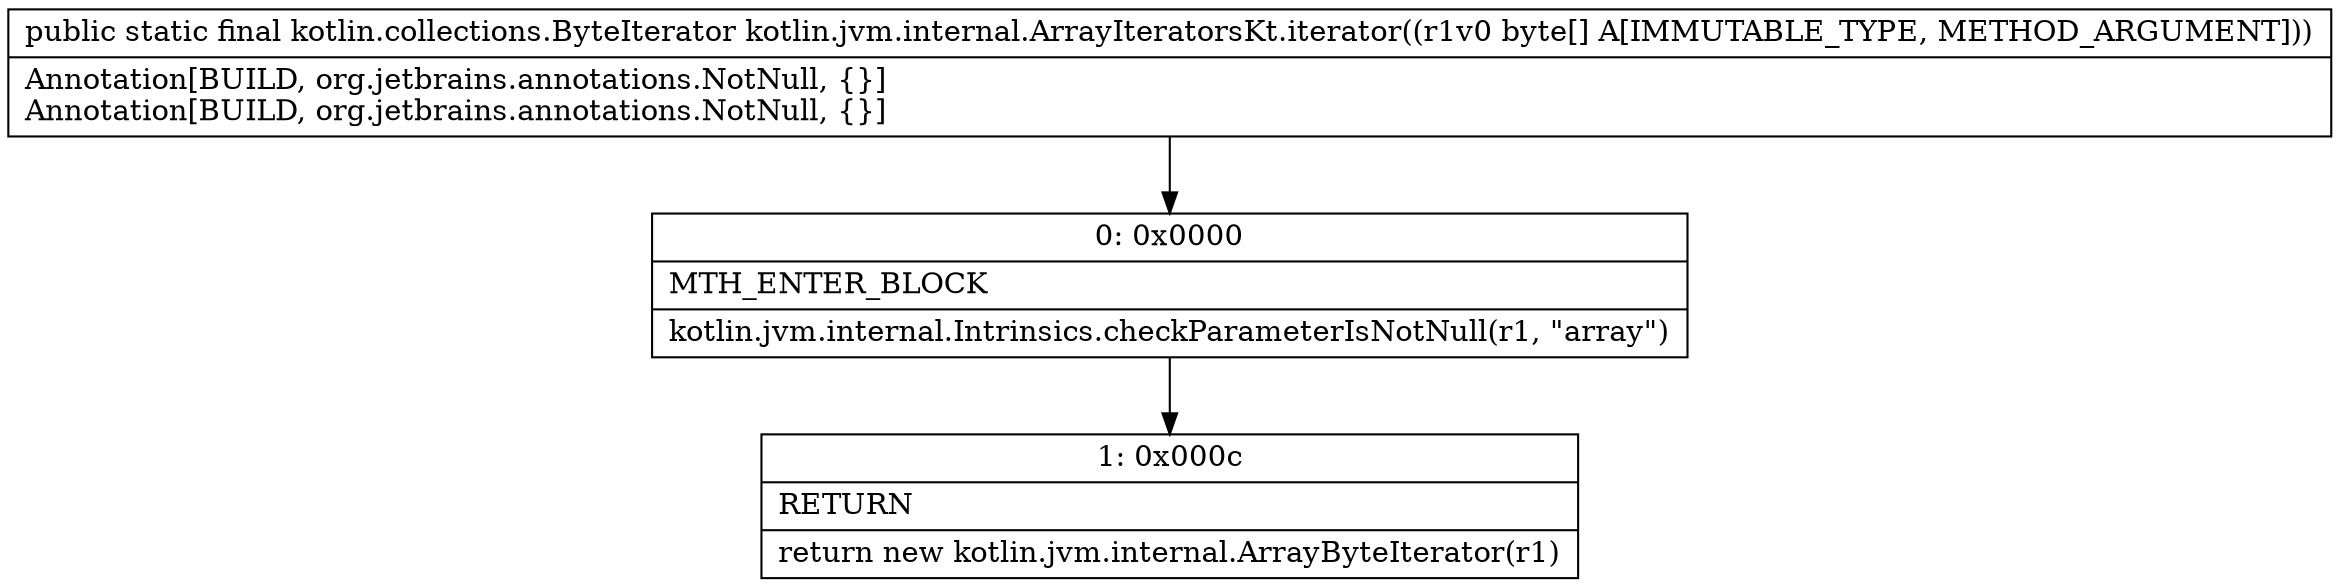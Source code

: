 digraph "CFG forkotlin.jvm.internal.ArrayIteratorsKt.iterator([B)Lkotlin\/collections\/ByteIterator;" {
Node_0 [shape=record,label="{0\:\ 0x0000|MTH_ENTER_BLOCK\l|kotlin.jvm.internal.Intrinsics.checkParameterIsNotNull(r1, \"array\")\l}"];
Node_1 [shape=record,label="{1\:\ 0x000c|RETURN\l|return new kotlin.jvm.internal.ArrayByteIterator(r1)\l}"];
MethodNode[shape=record,label="{public static final kotlin.collections.ByteIterator kotlin.jvm.internal.ArrayIteratorsKt.iterator((r1v0 byte[] A[IMMUTABLE_TYPE, METHOD_ARGUMENT]))  | Annotation[BUILD, org.jetbrains.annotations.NotNull, \{\}]\lAnnotation[BUILD, org.jetbrains.annotations.NotNull, \{\}]\l}"];
MethodNode -> Node_0;
Node_0 -> Node_1;
}

